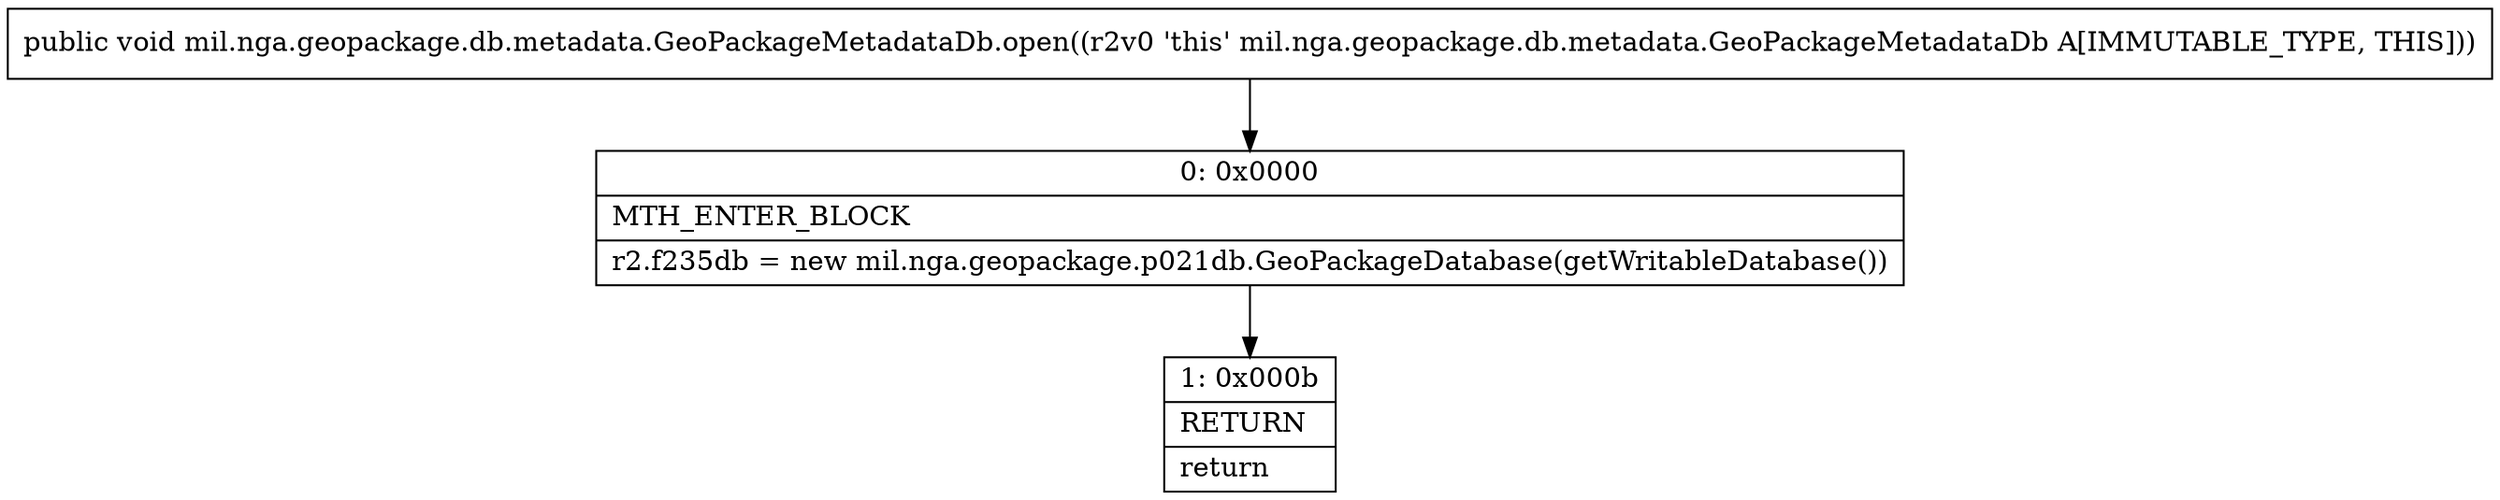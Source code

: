digraph "CFG formil.nga.geopackage.db.metadata.GeoPackageMetadataDb.open()V" {
Node_0 [shape=record,label="{0\:\ 0x0000|MTH_ENTER_BLOCK\l|r2.f235db = new mil.nga.geopackage.p021db.GeoPackageDatabase(getWritableDatabase())\l}"];
Node_1 [shape=record,label="{1\:\ 0x000b|RETURN\l|return\l}"];
MethodNode[shape=record,label="{public void mil.nga.geopackage.db.metadata.GeoPackageMetadataDb.open((r2v0 'this' mil.nga.geopackage.db.metadata.GeoPackageMetadataDb A[IMMUTABLE_TYPE, THIS])) }"];
MethodNode -> Node_0;
Node_0 -> Node_1;
}


